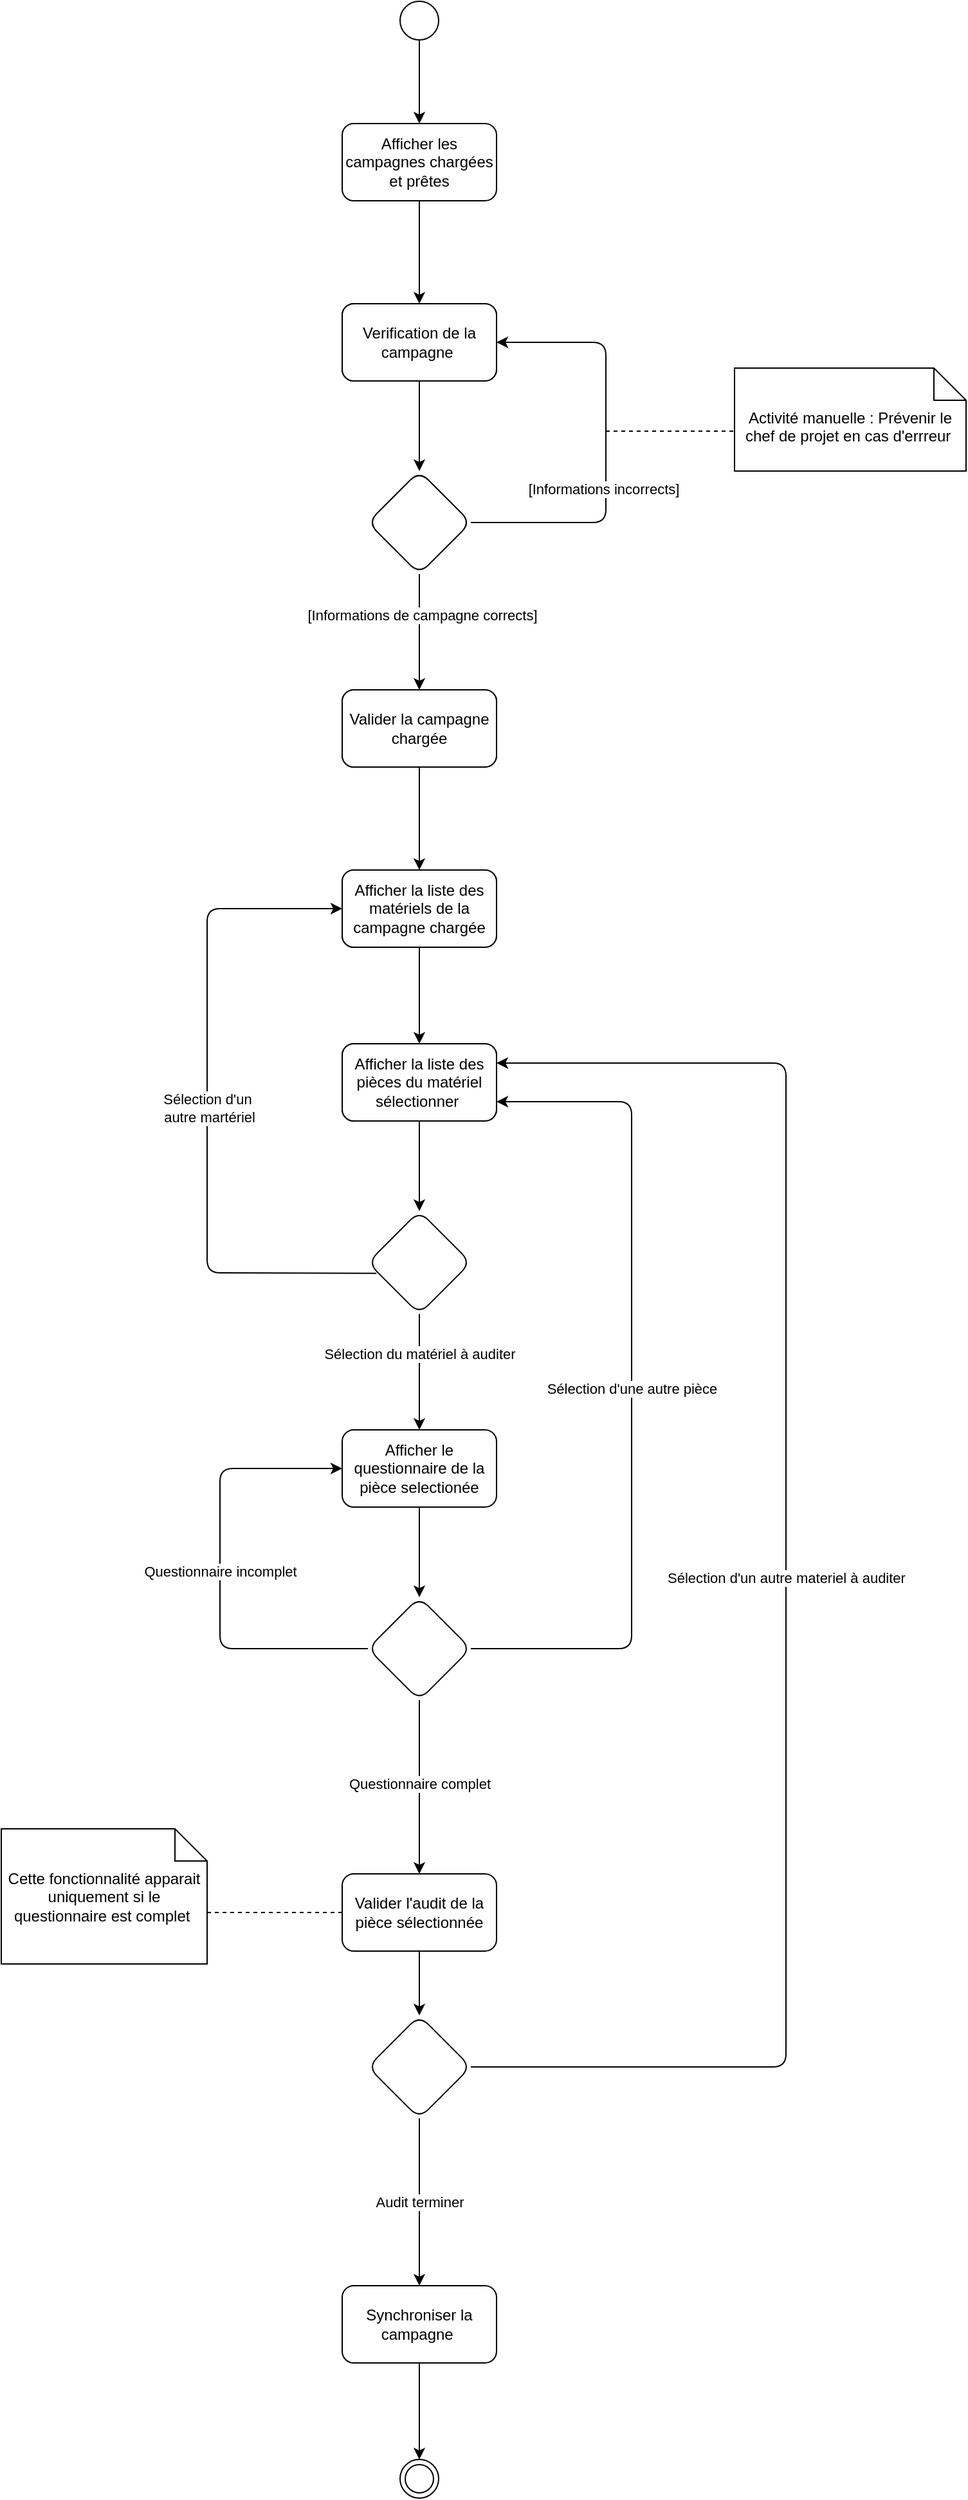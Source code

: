 <mxfile>
    <diagram id="1xSZQ-T79O-_CSuy3GbJ" name="Page-1">
        <mxGraphModel dx="1151" dy="784" grid="1" gridSize="10" guides="1" tooltips="1" connect="1" arrows="1" fold="1" page="1" pageScale="1" pageWidth="1169" pageHeight="827" math="0" shadow="0">
            <root>
                <mxCell id="0"/>
                <mxCell id="1" parent="0"/>
                <mxCell id="5" value="" style="edgeStyle=none;html=1;" parent="1" source="2" target="4" edge="1">
                    <mxGeometry relative="1" as="geometry"/>
                </mxCell>
                <mxCell id="2" value="" style="ellipse;" parent="1" vertex="1">
                    <mxGeometry x="550" y="60" width="30" height="30" as="geometry"/>
                </mxCell>
                <mxCell id="7" value="" style="edgeStyle=none;html=1;" parent="1" source="4" target="6" edge="1">
                    <mxGeometry relative="1" as="geometry"/>
                </mxCell>
                <mxCell id="4" value="Afficher les campagnes chargées et prêtes" style="rounded=1;whiteSpace=wrap;html=1;" parent="1" vertex="1">
                    <mxGeometry x="505" y="155" width="120" height="60" as="geometry"/>
                </mxCell>
                <mxCell id="9" value="" style="edgeStyle=none;html=1;" parent="1" source="6" target="8" edge="1">
                    <mxGeometry relative="1" as="geometry"/>
                </mxCell>
                <mxCell id="6" value="Verification de la campagne&amp;nbsp;" style="whiteSpace=wrap;html=1;fillColor=rgb(255, 255, 255);rounded=1;" parent="1" vertex="1">
                    <mxGeometry x="505" y="295" width="120" height="60" as="geometry"/>
                </mxCell>
                <mxCell id="10" style="edgeStyle=none;html=1;entryX=1;entryY=0.5;entryDx=0;entryDy=0;exitX=1;exitY=0.5;exitDx=0;exitDy=0;" parent="1" source="8" target="6" edge="1">
                    <mxGeometry relative="1" as="geometry">
                        <mxPoint x="650" y="450" as="targetPoint"/>
                        <Array as="points">
                            <mxPoint x="710" y="465"/>
                            <mxPoint x="710" y="325"/>
                        </Array>
                    </mxGeometry>
                </mxCell>
                <mxCell id="16" value="[Informations incorrects]" style="edgeLabel;html=1;align=center;verticalAlign=middle;resizable=0;points=[];" parent="10" vertex="1" connectable="0">
                    <mxGeometry x="-0.207" y="2" relative="1" as="geometry">
                        <mxPoint as="offset"/>
                    </mxGeometry>
                </mxCell>
                <mxCell id="15" value="" style="edgeStyle=none;html=1;" parent="1" source="8" target="14" edge="1">
                    <mxGeometry relative="1" as="geometry"/>
                </mxCell>
                <mxCell id="17" value="[Informations de campagne corrects]" style="edgeLabel;html=1;align=center;verticalAlign=middle;resizable=0;points=[];" parent="15" vertex="1" connectable="0">
                    <mxGeometry x="-0.289" y="2" relative="1" as="geometry">
                        <mxPoint as="offset"/>
                    </mxGeometry>
                </mxCell>
                <mxCell id="8" value="" style="rhombus;whiteSpace=wrap;html=1;fillColor=rgb(255, 255, 255);rounded=1;" parent="1" vertex="1">
                    <mxGeometry x="525" y="425" width="80" height="80" as="geometry"/>
                </mxCell>
                <mxCell id="12" value="Activité manuelle : Prévenir le chef de projet en cas d'errreur&amp;nbsp;" style="shape=note2;boundedLbl=1;whiteSpace=wrap;html=1;size=25;verticalAlign=top;align=center;" parent="1" vertex="1">
                    <mxGeometry x="810" y="345" width="180" height="80" as="geometry"/>
                </mxCell>
                <mxCell id="13" value="" style="endArrow=none;dashed=1;html=1;entryX=-0.001;entryY=0.613;entryDx=0;entryDy=0;entryPerimeter=0;" parent="1" target="12" edge="1">
                    <mxGeometry width="50" height="50" relative="1" as="geometry">
                        <mxPoint x="710" y="394" as="sourcePoint"/>
                        <mxPoint x="780" y="410" as="targetPoint"/>
                    </mxGeometry>
                </mxCell>
                <mxCell id="19" value="" style="edgeStyle=none;html=1;" parent="1" source="14" target="18" edge="1">
                    <mxGeometry relative="1" as="geometry"/>
                </mxCell>
                <mxCell id="14" value="Valider la campagne chargée" style="whiteSpace=wrap;html=1;fillColor=rgb(255, 255, 255);rounded=1;" parent="1" vertex="1">
                    <mxGeometry x="505" y="595" width="120" height="60" as="geometry"/>
                </mxCell>
                <mxCell id="21" value="" style="edgeStyle=none;html=1;" parent="1" source="18" target="20" edge="1">
                    <mxGeometry relative="1" as="geometry"/>
                </mxCell>
                <mxCell id="18" value="Afficher la liste des matériels de la campagne chargée" style="whiteSpace=wrap;html=1;fillColor=rgb(255, 255, 255);rounded=1;" parent="1" vertex="1">
                    <mxGeometry x="505" y="735" width="120" height="60" as="geometry"/>
                </mxCell>
                <mxCell id="22" value="Sélection d'un&lt;br&gt;&amp;nbsp;autre martériel" style="edgeStyle=none;html=1;entryX=0;entryY=0.5;entryDx=0;entryDy=0;exitX=0.083;exitY=0.605;exitDx=0;exitDy=0;exitPerimeter=0;" parent="1" source="49" target="18" edge="1">
                    <mxGeometry relative="1" as="geometry">
                        <mxPoint x="360" y="920" as="sourcePoint"/>
                        <Array as="points">
                            <mxPoint x="400" y="1048"/>
                            <mxPoint x="400" y="905"/>
                            <mxPoint x="400" y="765"/>
                        </Array>
                    </mxGeometry>
                </mxCell>
                <mxCell id="50" value="" style="edgeStyle=none;html=1;" parent="1" source="20" target="49" edge="1">
                    <mxGeometry relative="1" as="geometry"/>
                </mxCell>
                <mxCell id="20" value="Afficher la liste des pièces du matériel sélectionner&amp;nbsp;" style="whiteSpace=wrap;html=1;fillColor=rgb(255, 255, 255);rounded=1;" parent="1" vertex="1">
                    <mxGeometry x="505" y="870" width="120" height="60" as="geometry"/>
                </mxCell>
                <mxCell id="25" value="Sélection d'une autre pièce" style="edgeStyle=none;html=1;entryX=1;entryY=0.75;entryDx=0;entryDy=0;exitX=1;exitY=0.5;exitDx=0;exitDy=0;" parent="1" source="26" target="20" edge="1">
                    <mxGeometry x="-0.0" relative="1" as="geometry">
                        <mxPoint x="630" y="1075" as="targetPoint"/>
                        <Array as="points">
                            <mxPoint x="730" y="1340"/>
                            <mxPoint x="730" y="1200"/>
                            <mxPoint x="730" y="1075"/>
                            <mxPoint x="730" y="915"/>
                        </Array>
                        <mxPoint as="offset"/>
                    </mxGeometry>
                </mxCell>
                <mxCell id="27" value="" style="edgeStyle=none;html=1;" parent="1" source="23" target="26" edge="1">
                    <mxGeometry relative="1" as="geometry"/>
                </mxCell>
                <mxCell id="23" value="Afficher le questionnaire de la pièce selectionée" style="whiteSpace=wrap;html=1;rounded=1;" parent="1" vertex="1">
                    <mxGeometry x="505" y="1170" width="120" height="60" as="geometry"/>
                </mxCell>
                <mxCell id="30" value="" style="edgeStyle=none;html=1;" parent="1" source="26" target="29" edge="1">
                    <mxGeometry relative="1" as="geometry">
                        <Array as="points"/>
                    </mxGeometry>
                </mxCell>
                <mxCell id="32" value="Questionnaire complet" style="edgeLabel;html=1;align=center;verticalAlign=middle;resizable=0;points=[];" parent="30" vertex="1" connectable="0">
                    <mxGeometry x="0.391" y="-3" relative="1" as="geometry">
                        <mxPoint x="3" y="-29" as="offset"/>
                    </mxGeometry>
                </mxCell>
                <mxCell id="33" value="Questionnaire incomplet" style="edgeStyle=none;html=1;entryX=0;entryY=0.5;entryDx=0;entryDy=0;" parent="1" source="26" target="23" edge="1">
                    <mxGeometry relative="1" as="geometry">
                        <Array as="points">
                            <mxPoint x="410" y="1340"/>
                            <mxPoint x="410" y="1200"/>
                        </Array>
                    </mxGeometry>
                </mxCell>
                <mxCell id="26" value="" style="rhombus;whiteSpace=wrap;html=1;rounded=1;" parent="1" vertex="1">
                    <mxGeometry x="525" y="1300" width="80" height="80" as="geometry"/>
                </mxCell>
                <mxCell id="37" value="" style="edgeStyle=none;html=1;" parent="1" source="29" target="36" edge="1">
                    <mxGeometry relative="1" as="geometry"/>
                </mxCell>
                <mxCell id="29" value="Valider l'audit de la pièce sélectionnée" style="whiteSpace=wrap;html=1;rounded=1;" parent="1" vertex="1">
                    <mxGeometry x="505" y="1515" width="120" height="60" as="geometry"/>
                </mxCell>
                <mxCell id="38" value="Sélection d'un autre materiel à auditer" style="edgeStyle=none;html=1;entryX=1;entryY=0.25;entryDx=0;entryDy=0;" parent="1" source="36" target="20" edge="1">
                    <mxGeometry relative="1" as="geometry">
                        <Array as="points">
                            <mxPoint x="850" y="1665"/>
                            <mxPoint x="850" y="885"/>
                        </Array>
                    </mxGeometry>
                </mxCell>
                <mxCell id="41" value="" style="edgeStyle=none;html=1;" parent="1" source="36" target="40" edge="1">
                    <mxGeometry relative="1" as="geometry"/>
                </mxCell>
                <mxCell id="42" value="Audit terminer" style="edgeLabel;html=1;align=center;verticalAlign=middle;resizable=0;points=[];" parent="41" vertex="1" connectable="0">
                    <mxGeometry x="-0.374" relative="1" as="geometry">
                        <mxPoint y="24" as="offset"/>
                    </mxGeometry>
                </mxCell>
                <mxCell id="36" value="" style="rhombus;whiteSpace=wrap;html=1;rounded=1;" parent="1" vertex="1">
                    <mxGeometry x="525" y="1625" width="80" height="80" as="geometry"/>
                </mxCell>
                <mxCell id="53" style="edgeStyle=none;html=1;" parent="1" source="40" target="43" edge="1">
                    <mxGeometry relative="1" as="geometry"/>
                </mxCell>
                <mxCell id="40" value="Synchroniser la campagne&amp;nbsp;" style="whiteSpace=wrap;html=1;rounded=1;" parent="1" vertex="1">
                    <mxGeometry x="505" y="1835" width="120" height="60" as="geometry"/>
                </mxCell>
                <mxCell id="43" value="" style="ellipse;html=1;shape=endState;" parent="1" vertex="1">
                    <mxGeometry x="550" y="1970" width="30" height="30" as="geometry"/>
                </mxCell>
                <mxCell id="51" style="edgeStyle=none;html=1;entryX=0.5;entryY=0;entryDx=0;entryDy=0;" parent="1" source="49" target="23" edge="1">
                    <mxGeometry relative="1" as="geometry"/>
                </mxCell>
                <mxCell id="52" value="Sélection du matériel à auditer" style="edgeLabel;html=1;align=center;verticalAlign=middle;resizable=0;points=[];" parent="51" vertex="1" connectable="0">
                    <mxGeometry x="-0.314" relative="1" as="geometry">
                        <mxPoint as="offset"/>
                    </mxGeometry>
                </mxCell>
                <mxCell id="49" value="" style="rhombus;whiteSpace=wrap;html=1;rounded=1;" parent="1" vertex="1">
                    <mxGeometry x="525" y="1000" width="80" height="80" as="geometry"/>
                </mxCell>
                <mxCell id="54" value="Cette fonctionnalité apparait uniquement si le questionnaire est complet&amp;nbsp;" style="shape=note2;boundedLbl=1;whiteSpace=wrap;html=1;size=25;verticalAlign=top;align=center;" parent="1" vertex="1">
                    <mxGeometry x="240" y="1480" width="160" height="105" as="geometry"/>
                </mxCell>
                <mxCell id="55" value="" style="endArrow=none;dashed=1;html=1;entryX=0;entryY=0.5;entryDx=0;entryDy=0;exitX=0;exitY=0;exitDx=160;exitDy=65;exitPerimeter=0;" parent="1" source="54" target="29" edge="1">
                    <mxGeometry width="50" height="50" relative="1" as="geometry">
                        <mxPoint x="430" y="1600" as="sourcePoint"/>
                        <mxPoint x="480" y="1550" as="targetPoint"/>
                    </mxGeometry>
                </mxCell>
                <mxCell id="56" value="Verification de la campagne&amp;nbsp;" style="whiteSpace=wrap;html=1;rounded=1;" parent="1" vertex="1">
                    <mxGeometry x="505" y="295" width="120" height="60" as="geometry"/>
                </mxCell>
                <mxCell id="57" value="" style="rhombus;whiteSpace=wrap;html=1;rounded=1;" parent="1" vertex="1">
                    <mxGeometry x="525" y="425" width="80" height="80" as="geometry"/>
                </mxCell>
                <mxCell id="58" value="Valider la campagne chargée" style="whiteSpace=wrap;html=1;rounded=1;" parent="1" vertex="1">
                    <mxGeometry x="505" y="595" width="120" height="60" as="geometry"/>
                </mxCell>
                <mxCell id="59" value="Afficher la liste des matériels de la campagne chargée" style="whiteSpace=wrap;html=1;rounded=1;" parent="1" vertex="1">
                    <mxGeometry x="505" y="735" width="120" height="60" as="geometry"/>
                </mxCell>
                <mxCell id="60" value="Afficher la liste des pièces du matériel sélectionner&amp;nbsp;" style="whiteSpace=wrap;html=1;rounded=1;" parent="1" vertex="1">
                    <mxGeometry x="505" y="870" width="120" height="60" as="geometry"/>
                </mxCell>
            </root>
        </mxGraphModel>
    </diagram>
</mxfile>